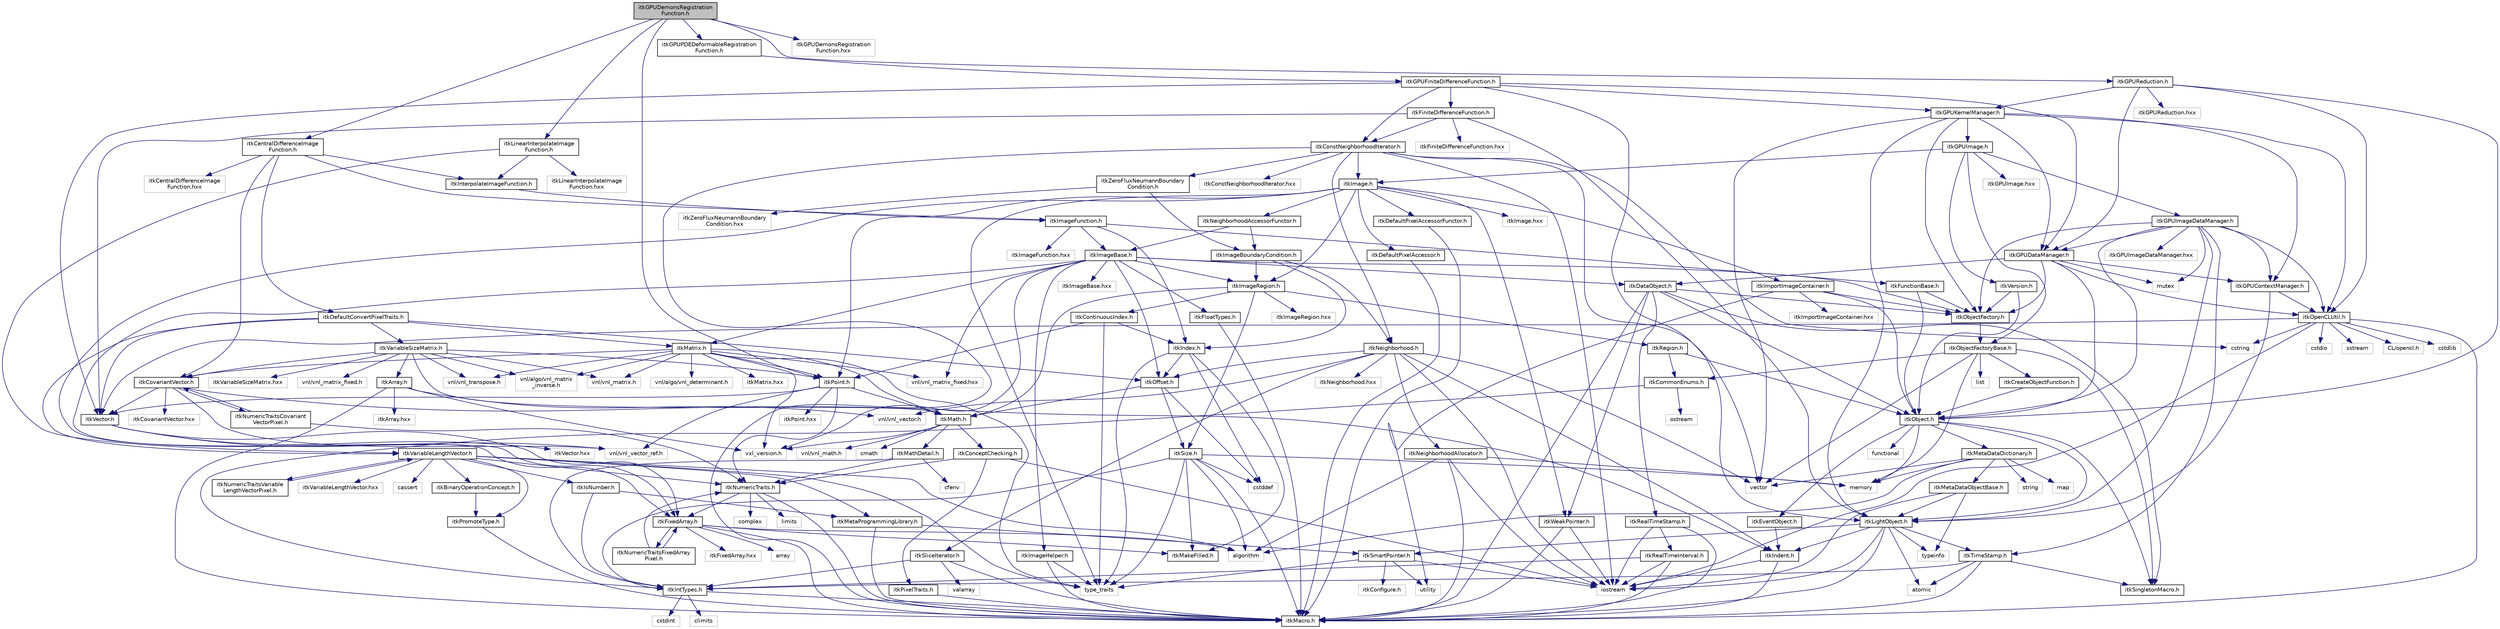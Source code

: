 digraph "itkGPUDemonsRegistrationFunction.h"
{
 // LATEX_PDF_SIZE
  edge [fontname="Helvetica",fontsize="10",labelfontname="Helvetica",labelfontsize="10"];
  node [fontname="Helvetica",fontsize="10",shape=record];
  Node1 [label="itkGPUDemonsRegistration\lFunction.h",height=0.2,width=0.4,color="black", fillcolor="grey75", style="filled", fontcolor="black",tooltip=" "];
  Node1 -> Node2 [color="midnightblue",fontsize="10",style="solid",fontname="Helvetica"];
  Node2 [label="itkGPUPDEDeformableRegistration\lFunction.h",height=0.2,width=0.4,color="black", fillcolor="white", style="filled",URL="$itkGPUPDEDeformableRegistrationFunction_8h.html",tooltip=" "];
  Node2 -> Node3 [color="midnightblue",fontsize="10",style="solid",fontname="Helvetica"];
  Node3 [label="itkGPUFiniteDifferenceFunction.h",height=0.2,width=0.4,color="black", fillcolor="white", style="filled",URL="$itkGPUFiniteDifferenceFunction_8h.html",tooltip=" "];
  Node3 -> Node4 [color="midnightblue",fontsize="10",style="solid",fontname="Helvetica"];
  Node4 [label="itkFiniteDifferenceFunction.h",height=0.2,width=0.4,color="black", fillcolor="white", style="filled",URL="$itkFiniteDifferenceFunction_8h.html",tooltip=" "];
  Node4 -> Node5 [color="midnightblue",fontsize="10",style="solid",fontname="Helvetica"];
  Node5 [label="itkLightObject.h",height=0.2,width=0.4,color="black", fillcolor="white", style="filled",URL="$itkLightObject_8h.html",tooltip=" "];
  Node5 -> Node6 [color="midnightblue",fontsize="10",style="solid",fontname="Helvetica"];
  Node6 [label="itkMacro.h",height=0.2,width=0.4,color="black", fillcolor="white", style="filled",URL="$itkMacro_8h.html",tooltip=" "];
  Node5 -> Node7 [color="midnightblue",fontsize="10",style="solid",fontname="Helvetica"];
  Node7 [label="itkSmartPointer.h",height=0.2,width=0.4,color="black", fillcolor="white", style="filled",URL="$itkSmartPointer_8h.html",tooltip=" "];
  Node7 -> Node8 [color="midnightblue",fontsize="10",style="solid",fontname="Helvetica"];
  Node8 [label="iostream",height=0.2,width=0.4,color="grey75", fillcolor="white", style="filled",tooltip=" "];
  Node7 -> Node9 [color="midnightblue",fontsize="10",style="solid",fontname="Helvetica"];
  Node9 [label="utility",height=0.2,width=0.4,color="grey75", fillcolor="white", style="filled",tooltip=" "];
  Node7 -> Node10 [color="midnightblue",fontsize="10",style="solid",fontname="Helvetica"];
  Node10 [label="type_traits",height=0.2,width=0.4,color="grey75", fillcolor="white", style="filled",tooltip=" "];
  Node7 -> Node11 [color="midnightblue",fontsize="10",style="solid",fontname="Helvetica"];
  Node11 [label="itkConfigure.h",height=0.2,width=0.4,color="grey75", fillcolor="white", style="filled",tooltip=" "];
  Node5 -> Node12 [color="midnightblue",fontsize="10",style="solid",fontname="Helvetica"];
  Node12 [label="itkTimeStamp.h",height=0.2,width=0.4,color="black", fillcolor="white", style="filled",URL="$itkTimeStamp_8h.html",tooltip=" "];
  Node12 -> Node6 [color="midnightblue",fontsize="10",style="solid",fontname="Helvetica"];
  Node12 -> Node13 [color="midnightblue",fontsize="10",style="solid",fontname="Helvetica"];
  Node13 [label="itkIntTypes.h",height=0.2,width=0.4,color="black", fillcolor="white", style="filled",URL="$itkIntTypes_8h.html",tooltip=" "];
  Node13 -> Node6 [color="midnightblue",fontsize="10",style="solid",fontname="Helvetica"];
  Node13 -> Node14 [color="midnightblue",fontsize="10",style="solid",fontname="Helvetica"];
  Node14 [label="cstdint",height=0.2,width=0.4,color="grey75", fillcolor="white", style="filled",tooltip=" "];
  Node13 -> Node15 [color="midnightblue",fontsize="10",style="solid",fontname="Helvetica"];
  Node15 [label="climits",height=0.2,width=0.4,color="grey75", fillcolor="white", style="filled",tooltip=" "];
  Node12 -> Node16 [color="midnightblue",fontsize="10",style="solid",fontname="Helvetica"];
  Node16 [label="atomic",height=0.2,width=0.4,color="grey75", fillcolor="white", style="filled",tooltip=" "];
  Node12 -> Node17 [color="midnightblue",fontsize="10",style="solid",fontname="Helvetica"];
  Node17 [label="itkSingletonMacro.h",height=0.2,width=0.4,color="black", fillcolor="white", style="filled",URL="$itkSingletonMacro_8h.html",tooltip=" "];
  Node5 -> Node18 [color="midnightblue",fontsize="10",style="solid",fontname="Helvetica"];
  Node18 [label="itkIndent.h",height=0.2,width=0.4,color="black", fillcolor="white", style="filled",URL="$itkIndent_8h.html",tooltip=" "];
  Node18 -> Node6 [color="midnightblue",fontsize="10",style="solid",fontname="Helvetica"];
  Node18 -> Node8 [color="midnightblue",fontsize="10",style="solid",fontname="Helvetica"];
  Node5 -> Node16 [color="midnightblue",fontsize="10",style="solid",fontname="Helvetica"];
  Node5 -> Node8 [color="midnightblue",fontsize="10",style="solid",fontname="Helvetica"];
  Node5 -> Node19 [color="midnightblue",fontsize="10",style="solid",fontname="Helvetica"];
  Node19 [label="typeinfo",height=0.2,width=0.4,color="grey75", fillcolor="white", style="filled",tooltip=" "];
  Node4 -> Node20 [color="midnightblue",fontsize="10",style="solid",fontname="Helvetica"];
  Node20 [label="itkConstNeighborhoodIterator.h",height=0.2,width=0.4,color="black", fillcolor="white", style="filled",URL="$itkConstNeighborhoodIterator_8h.html",tooltip=" "];
  Node20 -> Node21 [color="midnightblue",fontsize="10",style="solid",fontname="Helvetica"];
  Node21 [label="vector",height=0.2,width=0.4,color="grey75", fillcolor="white", style="filled",tooltip=" "];
  Node20 -> Node22 [color="midnightblue",fontsize="10",style="solid",fontname="Helvetica"];
  Node22 [label="cstring",height=0.2,width=0.4,color="grey75", fillcolor="white", style="filled",tooltip=" "];
  Node20 -> Node8 [color="midnightblue",fontsize="10",style="solid",fontname="Helvetica"];
  Node20 -> Node23 [color="midnightblue",fontsize="10",style="solid",fontname="Helvetica"];
  Node23 [label="itkImage.h",height=0.2,width=0.4,color="black", fillcolor="white", style="filled",URL="$itkImage_8h.html",tooltip=" "];
  Node23 -> Node24 [color="midnightblue",fontsize="10",style="solid",fontname="Helvetica"];
  Node24 [label="itkImageRegion.h",height=0.2,width=0.4,color="black", fillcolor="white", style="filled",URL="$itkImageRegion_8h.html",tooltip=" "];
  Node24 -> Node25 [color="midnightblue",fontsize="10",style="solid",fontname="Helvetica"];
  Node25 [label="itkRegion.h",height=0.2,width=0.4,color="black", fillcolor="white", style="filled",URL="$itkRegion_8h.html",tooltip=" "];
  Node25 -> Node26 [color="midnightblue",fontsize="10",style="solid",fontname="Helvetica"];
  Node26 [label="itkObject.h",height=0.2,width=0.4,color="black", fillcolor="white", style="filled",URL="$itkObject_8h.html",tooltip=" "];
  Node26 -> Node5 [color="midnightblue",fontsize="10",style="solid",fontname="Helvetica"];
  Node26 -> Node27 [color="midnightblue",fontsize="10",style="solid",fontname="Helvetica"];
  Node27 [label="itkEventObject.h",height=0.2,width=0.4,color="black", fillcolor="white", style="filled",URL="$itkEventObject_8h.html",tooltip=" "];
  Node27 -> Node18 [color="midnightblue",fontsize="10",style="solid",fontname="Helvetica"];
  Node26 -> Node28 [color="midnightblue",fontsize="10",style="solid",fontname="Helvetica"];
  Node28 [label="itkMetaDataDictionary.h",height=0.2,width=0.4,color="black", fillcolor="white", style="filled",URL="$itkMetaDataDictionary_8h.html",tooltip=" "];
  Node28 -> Node29 [color="midnightblue",fontsize="10",style="solid",fontname="Helvetica"];
  Node29 [label="itkMetaDataObjectBase.h",height=0.2,width=0.4,color="black", fillcolor="white", style="filled",URL="$itkMetaDataObjectBase_8h.html",tooltip=" "];
  Node29 -> Node5 [color="midnightblue",fontsize="10",style="solid",fontname="Helvetica"];
  Node29 -> Node19 [color="midnightblue",fontsize="10",style="solid",fontname="Helvetica"];
  Node29 -> Node8 [color="midnightblue",fontsize="10",style="solid",fontname="Helvetica"];
  Node28 -> Node30 [color="midnightblue",fontsize="10",style="solid",fontname="Helvetica"];
  Node30 [label="algorithm",height=0.2,width=0.4,color="grey75", fillcolor="white", style="filled",tooltip=" "];
  Node28 -> Node21 [color="midnightblue",fontsize="10",style="solid",fontname="Helvetica"];
  Node28 -> Node31 [color="midnightblue",fontsize="10",style="solid",fontname="Helvetica"];
  Node31 [label="map",height=0.2,width=0.4,color="grey75", fillcolor="white", style="filled",tooltip=" "];
  Node28 -> Node32 [color="midnightblue",fontsize="10",style="solid",fontname="Helvetica"];
  Node32 [label="string",height=0.2,width=0.4,color="grey75", fillcolor="white", style="filled",tooltip=" "];
  Node28 -> Node33 [color="midnightblue",fontsize="10",style="solid",fontname="Helvetica"];
  Node33 [label="memory",height=0.2,width=0.4,color="grey75", fillcolor="white", style="filled",tooltip=" "];
  Node26 -> Node17 [color="midnightblue",fontsize="10",style="solid",fontname="Helvetica"];
  Node26 -> Node34 [color="midnightblue",fontsize="10",style="solid",fontname="Helvetica"];
  Node34 [label="functional",height=0.2,width=0.4,color="grey75", fillcolor="white", style="filled",tooltip=" "];
  Node26 -> Node33 [color="midnightblue",fontsize="10",style="solid",fontname="Helvetica"];
  Node25 -> Node35 [color="midnightblue",fontsize="10",style="solid",fontname="Helvetica"];
  Node35 [label="itkCommonEnums.h",height=0.2,width=0.4,color="black", fillcolor="white", style="filled",URL="$itkCommonEnums_8h.html",tooltip=" "];
  Node35 -> Node13 [color="midnightblue",fontsize="10",style="solid",fontname="Helvetica"];
  Node35 -> Node36 [color="midnightblue",fontsize="10",style="solid",fontname="Helvetica"];
  Node36 [label="ostream",height=0.2,width=0.4,color="grey75", fillcolor="white", style="filled",tooltip=" "];
  Node24 -> Node37 [color="midnightblue",fontsize="10",style="solid",fontname="Helvetica"];
  Node37 [label="itkSize.h",height=0.2,width=0.4,color="black", fillcolor="white", style="filled",URL="$itkSize_8h.html",tooltip=" "];
  Node37 -> Node13 [color="midnightblue",fontsize="10",style="solid",fontname="Helvetica"];
  Node37 -> Node6 [color="midnightblue",fontsize="10",style="solid",fontname="Helvetica"];
  Node37 -> Node38 [color="midnightblue",fontsize="10",style="solid",fontname="Helvetica"];
  Node38 [label="itkMakeFilled.h",height=0.2,width=0.4,color="black", fillcolor="white", style="filled",URL="$itkMakeFilled_8h.html",tooltip=" "];
  Node37 -> Node30 [color="midnightblue",fontsize="10",style="solid",fontname="Helvetica"];
  Node37 -> Node39 [color="midnightblue",fontsize="10",style="solid",fontname="Helvetica"];
  Node39 [label="cstddef",height=0.2,width=0.4,color="grey75", fillcolor="white", style="filled",tooltip=" "];
  Node37 -> Node10 [color="midnightblue",fontsize="10",style="solid",fontname="Helvetica"];
  Node37 -> Node33 [color="midnightblue",fontsize="10",style="solid",fontname="Helvetica"];
  Node24 -> Node40 [color="midnightblue",fontsize="10",style="solid",fontname="Helvetica"];
  Node40 [label="itkContinuousIndex.h",height=0.2,width=0.4,color="black", fillcolor="white", style="filled",URL="$itkContinuousIndex_8h.html",tooltip=" "];
  Node40 -> Node41 [color="midnightblue",fontsize="10",style="solid",fontname="Helvetica"];
  Node41 [label="itkPoint.h",height=0.2,width=0.4,color="black", fillcolor="white", style="filled",URL="$itkPoint_8h.html",tooltip=" "];
  Node41 -> Node42 [color="midnightblue",fontsize="10",style="solid",fontname="Helvetica"];
  Node42 [label="itkNumericTraits.h",height=0.2,width=0.4,color="black", fillcolor="white", style="filled",URL="$itkNumericTraits_8h.html",tooltip=" "];
  Node42 -> Node6 [color="midnightblue",fontsize="10",style="solid",fontname="Helvetica"];
  Node42 -> Node43 [color="midnightblue",fontsize="10",style="solid",fontname="Helvetica"];
  Node43 [label="limits",height=0.2,width=0.4,color="grey75", fillcolor="white", style="filled",tooltip=" "];
  Node42 -> Node44 [color="midnightblue",fontsize="10",style="solid",fontname="Helvetica"];
  Node44 [label="complex",height=0.2,width=0.4,color="grey75", fillcolor="white", style="filled",tooltip=" "];
  Node42 -> Node45 [color="midnightblue",fontsize="10",style="solid",fontname="Helvetica"];
  Node45 [label="itkFixedArray.h",height=0.2,width=0.4,color="black", fillcolor="white", style="filled",URL="$itkFixedArray_8h.html",tooltip=" "];
  Node45 -> Node6 [color="midnightblue",fontsize="10",style="solid",fontname="Helvetica"];
  Node45 -> Node38 [color="midnightblue",fontsize="10",style="solid",fontname="Helvetica"];
  Node45 -> Node30 [color="midnightblue",fontsize="10",style="solid",fontname="Helvetica"];
  Node45 -> Node46 [color="midnightblue",fontsize="10",style="solid",fontname="Helvetica"];
  Node46 [label="array",height=0.2,width=0.4,color="grey75", fillcolor="white", style="filled",tooltip=" "];
  Node45 -> Node47 [color="midnightblue",fontsize="10",style="solid",fontname="Helvetica"];
  Node47 [label="itkFixedArray.hxx",height=0.2,width=0.4,color="grey75", fillcolor="white", style="filled",tooltip=" "];
  Node45 -> Node48 [color="midnightblue",fontsize="10",style="solid",fontname="Helvetica"];
  Node48 [label="itkNumericTraitsFixedArray\lPixel.h",height=0.2,width=0.4,color="black", fillcolor="white", style="filled",URL="$itkNumericTraitsFixedArrayPixel_8h.html",tooltip=" "];
  Node48 -> Node42 [color="midnightblue",fontsize="10",style="solid",fontname="Helvetica"];
  Node48 -> Node45 [color="midnightblue",fontsize="10",style="solid",fontname="Helvetica"];
  Node41 -> Node49 [color="midnightblue",fontsize="10",style="solid",fontname="Helvetica"];
  Node49 [label="itkVector.h",height=0.2,width=0.4,color="black", fillcolor="white", style="filled",URL="$itkVector_8h.html",tooltip=" "];
  Node49 -> Node45 [color="midnightblue",fontsize="10",style="solid",fontname="Helvetica"];
  Node49 -> Node50 [color="midnightblue",fontsize="10",style="solid",fontname="Helvetica"];
  Node50 [label="vnl/vnl_vector_ref.h",height=0.2,width=0.4,color="grey75", fillcolor="white", style="filled",tooltip=" "];
  Node49 -> Node51 [color="midnightblue",fontsize="10",style="solid",fontname="Helvetica"];
  Node51 [label="itkVector.hxx",height=0.2,width=0.4,color="grey75", fillcolor="white", style="filled",tooltip=" "];
  Node41 -> Node50 [color="midnightblue",fontsize="10",style="solid",fontname="Helvetica"];
  Node41 -> Node52 [color="midnightblue",fontsize="10",style="solid",fontname="Helvetica"];
  Node52 [label="itkMath.h",height=0.2,width=0.4,color="black", fillcolor="white", style="filled",URL="$itkMath_8h.html",tooltip=" "];
  Node52 -> Node53 [color="midnightblue",fontsize="10",style="solid",fontname="Helvetica"];
  Node53 [label="cmath",height=0.2,width=0.4,color="grey75", fillcolor="white", style="filled",tooltip=" "];
  Node52 -> Node54 [color="midnightblue",fontsize="10",style="solid",fontname="Helvetica"];
  Node54 [label="itkMathDetail.h",height=0.2,width=0.4,color="black", fillcolor="white", style="filled",URL="$itkMathDetail_8h.html",tooltip=" "];
  Node54 -> Node13 [color="midnightblue",fontsize="10",style="solid",fontname="Helvetica"];
  Node54 -> Node42 [color="midnightblue",fontsize="10",style="solid",fontname="Helvetica"];
  Node54 -> Node55 [color="midnightblue",fontsize="10",style="solid",fontname="Helvetica"];
  Node55 [label="cfenv",height=0.2,width=0.4,color="grey75", fillcolor="white", style="filled",tooltip=" "];
  Node52 -> Node56 [color="midnightblue",fontsize="10",style="solid",fontname="Helvetica"];
  Node56 [label="itkConceptChecking.h",height=0.2,width=0.4,color="black", fillcolor="white", style="filled",URL="$itkConceptChecking_8h.html",tooltip=" "];
  Node56 -> Node57 [color="midnightblue",fontsize="10",style="solid",fontname="Helvetica"];
  Node57 [label="itkPixelTraits.h",height=0.2,width=0.4,color="black", fillcolor="white", style="filled",URL="$itkPixelTraits_8h.html",tooltip=" "];
  Node57 -> Node6 [color="midnightblue",fontsize="10",style="solid",fontname="Helvetica"];
  Node56 -> Node42 [color="midnightblue",fontsize="10",style="solid",fontname="Helvetica"];
  Node56 -> Node8 [color="midnightblue",fontsize="10",style="solid",fontname="Helvetica"];
  Node52 -> Node58 [color="midnightblue",fontsize="10",style="solid",fontname="Helvetica"];
  Node58 [label="vnl/vnl_math.h",height=0.2,width=0.4,color="grey75", fillcolor="white", style="filled",tooltip=" "];
  Node52 -> Node59 [color="midnightblue",fontsize="10",style="solid",fontname="Helvetica"];
  Node59 [label="vxl_version.h",height=0.2,width=0.4,color="grey75", fillcolor="white", style="filled",tooltip=" "];
  Node41 -> Node60 [color="midnightblue",fontsize="10",style="solid",fontname="Helvetica"];
  Node60 [label="itkPoint.hxx",height=0.2,width=0.4,color="grey75", fillcolor="white", style="filled",tooltip=" "];
  Node40 -> Node61 [color="midnightblue",fontsize="10",style="solid",fontname="Helvetica"];
  Node61 [label="itkIndex.h",height=0.2,width=0.4,color="black", fillcolor="white", style="filled",URL="$itkIndex_8h.html",tooltip=" "];
  Node61 -> Node38 [color="midnightblue",fontsize="10",style="solid",fontname="Helvetica"];
  Node61 -> Node62 [color="midnightblue",fontsize="10",style="solid",fontname="Helvetica"];
  Node62 [label="itkOffset.h",height=0.2,width=0.4,color="black", fillcolor="white", style="filled",URL="$itkOffset_8h.html",tooltip=" "];
  Node62 -> Node37 [color="midnightblue",fontsize="10",style="solid",fontname="Helvetica"];
  Node62 -> Node52 [color="midnightblue",fontsize="10",style="solid",fontname="Helvetica"];
  Node62 -> Node39 [color="midnightblue",fontsize="10",style="solid",fontname="Helvetica"];
  Node61 -> Node39 [color="midnightblue",fontsize="10",style="solid",fontname="Helvetica"];
  Node61 -> Node10 [color="midnightblue",fontsize="10",style="solid",fontname="Helvetica"];
  Node40 -> Node10 [color="midnightblue",fontsize="10",style="solid",fontname="Helvetica"];
  Node24 -> Node52 [color="midnightblue",fontsize="10",style="solid",fontname="Helvetica"];
  Node24 -> Node63 [color="midnightblue",fontsize="10",style="solid",fontname="Helvetica"];
  Node63 [label="itkImageRegion.hxx",height=0.2,width=0.4,color="grey75", fillcolor="white", style="filled",tooltip=" "];
  Node23 -> Node64 [color="midnightblue",fontsize="10",style="solid",fontname="Helvetica"];
  Node64 [label="itkImportImageContainer.h",height=0.2,width=0.4,color="black", fillcolor="white", style="filled",URL="$itkImportImageContainer_8h.html",tooltip=" "];
  Node64 -> Node26 [color="midnightblue",fontsize="10",style="solid",fontname="Helvetica"];
  Node64 -> Node65 [color="midnightblue",fontsize="10",style="solid",fontname="Helvetica"];
  Node65 [label="itkObjectFactory.h",height=0.2,width=0.4,color="black", fillcolor="white", style="filled",URL="$itkObjectFactory_8h.html",tooltip=" "];
  Node65 -> Node66 [color="midnightblue",fontsize="10",style="solid",fontname="Helvetica"];
  Node66 [label="itkObjectFactoryBase.h",height=0.2,width=0.4,color="black", fillcolor="white", style="filled",URL="$itkObjectFactoryBase_8h.html",tooltip=" "];
  Node66 -> Node67 [color="midnightblue",fontsize="10",style="solid",fontname="Helvetica"];
  Node67 [label="itkCreateObjectFunction.h",height=0.2,width=0.4,color="black", fillcolor="white", style="filled",URL="$itkCreateObjectFunction_8h.html",tooltip=" "];
  Node67 -> Node26 [color="midnightblue",fontsize="10",style="solid",fontname="Helvetica"];
  Node66 -> Node17 [color="midnightblue",fontsize="10",style="solid",fontname="Helvetica"];
  Node66 -> Node35 [color="midnightblue",fontsize="10",style="solid",fontname="Helvetica"];
  Node66 -> Node68 [color="midnightblue",fontsize="10",style="solid",fontname="Helvetica"];
  Node68 [label="list",height=0.2,width=0.4,color="grey75", fillcolor="white", style="filled",tooltip=" "];
  Node66 -> Node33 [color="midnightblue",fontsize="10",style="solid",fontname="Helvetica"];
  Node66 -> Node21 [color="midnightblue",fontsize="10",style="solid",fontname="Helvetica"];
  Node64 -> Node9 [color="midnightblue",fontsize="10",style="solid",fontname="Helvetica"];
  Node64 -> Node69 [color="midnightblue",fontsize="10",style="solid",fontname="Helvetica"];
  Node69 [label="itkImportImageContainer.hxx",height=0.2,width=0.4,color="grey75", fillcolor="white", style="filled",tooltip=" "];
  Node23 -> Node70 [color="midnightblue",fontsize="10",style="solid",fontname="Helvetica"];
  Node70 [label="itkDefaultPixelAccessor.h",height=0.2,width=0.4,color="black", fillcolor="white", style="filled",URL="$itkDefaultPixelAccessor_8h.html",tooltip=" "];
  Node70 -> Node6 [color="midnightblue",fontsize="10",style="solid",fontname="Helvetica"];
  Node23 -> Node71 [color="midnightblue",fontsize="10",style="solid",fontname="Helvetica"];
  Node71 [label="itkDefaultPixelAccessorFunctor.h",height=0.2,width=0.4,color="black", fillcolor="white", style="filled",URL="$itkDefaultPixelAccessorFunctor_8h.html",tooltip=" "];
  Node71 -> Node6 [color="midnightblue",fontsize="10",style="solid",fontname="Helvetica"];
  Node23 -> Node41 [color="midnightblue",fontsize="10",style="solid",fontname="Helvetica"];
  Node23 -> Node45 [color="midnightblue",fontsize="10",style="solid",fontname="Helvetica"];
  Node23 -> Node72 [color="midnightblue",fontsize="10",style="solid",fontname="Helvetica"];
  Node72 [label="itkWeakPointer.h",height=0.2,width=0.4,color="black", fillcolor="white", style="filled",URL="$itkWeakPointer_8h.html",tooltip=" "];
  Node72 -> Node6 [color="midnightblue",fontsize="10",style="solid",fontname="Helvetica"];
  Node72 -> Node8 [color="midnightblue",fontsize="10",style="solid",fontname="Helvetica"];
  Node23 -> Node73 [color="midnightblue",fontsize="10",style="solid",fontname="Helvetica"];
  Node73 [label="itkNeighborhoodAccessorFunctor.h",height=0.2,width=0.4,color="black", fillcolor="white", style="filled",URL="$itkNeighborhoodAccessorFunctor_8h.html",tooltip=" "];
  Node73 -> Node74 [color="midnightblue",fontsize="10",style="solid",fontname="Helvetica"];
  Node74 [label="itkImageBoundaryCondition.h",height=0.2,width=0.4,color="black", fillcolor="white", style="filled",URL="$itkImageBoundaryCondition_8h.html",tooltip=" "];
  Node74 -> Node61 [color="midnightblue",fontsize="10",style="solid",fontname="Helvetica"];
  Node74 -> Node75 [color="midnightblue",fontsize="10",style="solid",fontname="Helvetica"];
  Node75 [label="itkNeighborhood.h",height=0.2,width=0.4,color="black", fillcolor="white", style="filled",URL="$itkNeighborhood_8h.html",tooltip=" "];
  Node75 -> Node8 [color="midnightblue",fontsize="10",style="solid",fontname="Helvetica"];
  Node75 -> Node76 [color="midnightblue",fontsize="10",style="solid",fontname="Helvetica"];
  Node76 [label="itkNeighborhoodAllocator.h",height=0.2,width=0.4,color="black", fillcolor="white", style="filled",URL="$itkNeighborhoodAllocator_8h.html",tooltip=" "];
  Node76 -> Node30 [color="midnightblue",fontsize="10",style="solid",fontname="Helvetica"];
  Node76 -> Node8 [color="midnightblue",fontsize="10",style="solid",fontname="Helvetica"];
  Node76 -> Node33 [color="midnightblue",fontsize="10",style="solid",fontname="Helvetica"];
  Node76 -> Node6 [color="midnightblue",fontsize="10",style="solid",fontname="Helvetica"];
  Node75 -> Node18 [color="midnightblue",fontsize="10",style="solid",fontname="Helvetica"];
  Node75 -> Node77 [color="midnightblue",fontsize="10",style="solid",fontname="Helvetica"];
  Node77 [label="itkSliceIterator.h",height=0.2,width=0.4,color="black", fillcolor="white", style="filled",URL="$itkSliceIterator_8h.html",tooltip=" "];
  Node77 -> Node6 [color="midnightblue",fontsize="10",style="solid",fontname="Helvetica"];
  Node77 -> Node13 [color="midnightblue",fontsize="10",style="solid",fontname="Helvetica"];
  Node77 -> Node78 [color="midnightblue",fontsize="10",style="solid",fontname="Helvetica"];
  Node78 [label="valarray",height=0.2,width=0.4,color="grey75", fillcolor="white", style="filled",tooltip=" "];
  Node75 -> Node79 [color="midnightblue",fontsize="10",style="solid",fontname="Helvetica"];
  Node79 [label="vnl/vnl_vector.h",height=0.2,width=0.4,color="grey75", fillcolor="white", style="filled",tooltip=" "];
  Node75 -> Node62 [color="midnightblue",fontsize="10",style="solid",fontname="Helvetica"];
  Node75 -> Node21 [color="midnightblue",fontsize="10",style="solid",fontname="Helvetica"];
  Node75 -> Node80 [color="midnightblue",fontsize="10",style="solid",fontname="Helvetica"];
  Node80 [label="itkNeighborhood.hxx",height=0.2,width=0.4,color="grey75", fillcolor="white", style="filled",tooltip=" "];
  Node74 -> Node24 [color="midnightblue",fontsize="10",style="solid",fontname="Helvetica"];
  Node73 -> Node81 [color="midnightblue",fontsize="10",style="solid",fontname="Helvetica"];
  Node81 [label="itkImageBase.h",height=0.2,width=0.4,color="black", fillcolor="white", style="filled",URL="$itkImageBase_8h.html",tooltip=" "];
  Node81 -> Node82 [color="midnightblue",fontsize="10",style="solid",fontname="Helvetica"];
  Node82 [label="itkDataObject.h",height=0.2,width=0.4,color="black", fillcolor="white", style="filled",URL="$itkDataObject_8h.html",tooltip=" "];
  Node82 -> Node26 [color="midnightblue",fontsize="10",style="solid",fontname="Helvetica"];
  Node82 -> Node6 [color="midnightblue",fontsize="10",style="solid",fontname="Helvetica"];
  Node82 -> Node17 [color="midnightblue",fontsize="10",style="solid",fontname="Helvetica"];
  Node82 -> Node72 [color="midnightblue",fontsize="10",style="solid",fontname="Helvetica"];
  Node82 -> Node83 [color="midnightblue",fontsize="10",style="solid",fontname="Helvetica"];
  Node83 [label="itkRealTimeStamp.h",height=0.2,width=0.4,color="black", fillcolor="white", style="filled",URL="$itkRealTimeStamp_8h.html",tooltip=" "];
  Node83 -> Node84 [color="midnightblue",fontsize="10",style="solid",fontname="Helvetica"];
  Node84 [label="itkRealTimeInterval.h",height=0.2,width=0.4,color="black", fillcolor="white", style="filled",URL="$itkRealTimeInterval_8h.html",tooltip=" "];
  Node84 -> Node13 [color="midnightblue",fontsize="10",style="solid",fontname="Helvetica"];
  Node84 -> Node6 [color="midnightblue",fontsize="10",style="solid",fontname="Helvetica"];
  Node84 -> Node8 [color="midnightblue",fontsize="10",style="solid",fontname="Helvetica"];
  Node83 -> Node6 [color="midnightblue",fontsize="10",style="solid",fontname="Helvetica"];
  Node83 -> Node8 [color="midnightblue",fontsize="10",style="solid",fontname="Helvetica"];
  Node82 -> Node65 [color="midnightblue",fontsize="10",style="solid",fontname="Helvetica"];
  Node81 -> Node24 [color="midnightblue",fontsize="10",style="solid",fontname="Helvetica"];
  Node81 -> Node85 [color="midnightblue",fontsize="10",style="solid",fontname="Helvetica"];
  Node85 [label="itkMatrix.h",height=0.2,width=0.4,color="black", fillcolor="white", style="filled",URL="$itkMatrix_8h.html",tooltip=" "];
  Node85 -> Node41 [color="midnightblue",fontsize="10",style="solid",fontname="Helvetica"];
  Node85 -> Node86 [color="midnightblue",fontsize="10",style="solid",fontname="Helvetica"];
  Node86 [label="itkCovariantVector.h",height=0.2,width=0.4,color="black", fillcolor="white", style="filled",URL="$itkCovariantVector_8h.html",tooltip=" "];
  Node86 -> Node18 [color="midnightblue",fontsize="10",style="solid",fontname="Helvetica"];
  Node86 -> Node49 [color="midnightblue",fontsize="10",style="solid",fontname="Helvetica"];
  Node86 -> Node50 [color="midnightblue",fontsize="10",style="solid",fontname="Helvetica"];
  Node86 -> Node87 [color="midnightblue",fontsize="10",style="solid",fontname="Helvetica"];
  Node87 [label="itkNumericTraitsCovariant\lVectorPixel.h",height=0.2,width=0.4,color="black", fillcolor="white", style="filled",URL="$itkNumericTraitsCovariantVectorPixel_8h.html",tooltip=" "];
  Node87 -> Node42 [color="midnightblue",fontsize="10",style="solid",fontname="Helvetica"];
  Node87 -> Node86 [color="midnightblue",fontsize="10",style="solid",fontname="Helvetica"];
  Node86 -> Node88 [color="midnightblue",fontsize="10",style="solid",fontname="Helvetica"];
  Node88 [label="itkCovariantVector.hxx",height=0.2,width=0.4,color="grey75", fillcolor="white", style="filled",tooltip=" "];
  Node85 -> Node59 [color="midnightblue",fontsize="10",style="solid",fontname="Helvetica"];
  Node85 -> Node89 [color="midnightblue",fontsize="10",style="solid",fontname="Helvetica"];
  Node89 [label="vnl/vnl_matrix_fixed.hxx",height=0.2,width=0.4,color="grey75", fillcolor="white", style="filled",tooltip=" "];
  Node85 -> Node90 [color="midnightblue",fontsize="10",style="solid",fontname="Helvetica"];
  Node90 [label="vnl/vnl_transpose.h",height=0.2,width=0.4,color="grey75", fillcolor="white", style="filled",tooltip=" "];
  Node85 -> Node91 [color="midnightblue",fontsize="10",style="solid",fontname="Helvetica"];
  Node91 [label="vnl/algo/vnl_matrix\l_inverse.h",height=0.2,width=0.4,color="grey75", fillcolor="white", style="filled",tooltip=" "];
  Node85 -> Node92 [color="midnightblue",fontsize="10",style="solid",fontname="Helvetica"];
  Node92 [label="vnl/vnl_matrix.h",height=0.2,width=0.4,color="grey75", fillcolor="white", style="filled",tooltip=" "];
  Node85 -> Node93 [color="midnightblue",fontsize="10",style="solid",fontname="Helvetica"];
  Node93 [label="vnl/algo/vnl_determinant.h",height=0.2,width=0.4,color="grey75", fillcolor="white", style="filled",tooltip=" "];
  Node85 -> Node52 [color="midnightblue",fontsize="10",style="solid",fontname="Helvetica"];
  Node85 -> Node10 [color="midnightblue",fontsize="10",style="solid",fontname="Helvetica"];
  Node85 -> Node94 [color="midnightblue",fontsize="10",style="solid",fontname="Helvetica"];
  Node94 [label="itkMatrix.hxx",height=0.2,width=0.4,color="grey75", fillcolor="white", style="filled",tooltip=" "];
  Node81 -> Node65 [color="midnightblue",fontsize="10",style="solid",fontname="Helvetica"];
  Node81 -> Node62 [color="midnightblue",fontsize="10",style="solid",fontname="Helvetica"];
  Node81 -> Node45 [color="midnightblue",fontsize="10",style="solid",fontname="Helvetica"];
  Node81 -> Node95 [color="midnightblue",fontsize="10",style="solid",fontname="Helvetica"];
  Node95 [label="itkImageHelper.h",height=0.2,width=0.4,color="black", fillcolor="white", style="filled",URL="$itkImageHelper_8h.html",tooltip=" "];
  Node95 -> Node6 [color="midnightblue",fontsize="10",style="solid",fontname="Helvetica"];
  Node95 -> Node10 [color="midnightblue",fontsize="10",style="solid",fontname="Helvetica"];
  Node81 -> Node96 [color="midnightblue",fontsize="10",style="solid",fontname="Helvetica"];
  Node96 [label="itkFloatTypes.h",height=0.2,width=0.4,color="black", fillcolor="white", style="filled",URL="$itkFloatTypes_8h.html",tooltip=" "];
  Node96 -> Node6 [color="midnightblue",fontsize="10",style="solid",fontname="Helvetica"];
  Node81 -> Node59 [color="midnightblue",fontsize="10",style="solid",fontname="Helvetica"];
  Node81 -> Node89 [color="midnightblue",fontsize="10",style="solid",fontname="Helvetica"];
  Node81 -> Node97 [color="midnightblue",fontsize="10",style="solid",fontname="Helvetica"];
  Node97 [label="itkImageBase.hxx",height=0.2,width=0.4,color="grey75", fillcolor="white", style="filled",tooltip=" "];
  Node23 -> Node10 [color="midnightblue",fontsize="10",style="solid",fontname="Helvetica"];
  Node23 -> Node98 [color="midnightblue",fontsize="10",style="solid",fontname="Helvetica"];
  Node98 [label="itkImage.hxx",height=0.2,width=0.4,color="grey75", fillcolor="white", style="filled",tooltip=" "];
  Node20 -> Node75 [color="midnightblue",fontsize="10",style="solid",fontname="Helvetica"];
  Node20 -> Node6 [color="midnightblue",fontsize="10",style="solid",fontname="Helvetica"];
  Node20 -> Node99 [color="midnightblue",fontsize="10",style="solid",fontname="Helvetica"];
  Node99 [label="itkZeroFluxNeumannBoundary\lCondition.h",height=0.2,width=0.4,color="black", fillcolor="white", style="filled",URL="$itkZeroFluxNeumannBoundaryCondition_8h.html",tooltip=" "];
  Node99 -> Node74 [color="midnightblue",fontsize="10",style="solid",fontname="Helvetica"];
  Node99 -> Node100 [color="midnightblue",fontsize="10",style="solid",fontname="Helvetica"];
  Node100 [label="itkZeroFluxNeumannBoundary\lCondition.hxx",height=0.2,width=0.4,color="grey75", fillcolor="white", style="filled",tooltip=" "];
  Node20 -> Node101 [color="midnightblue",fontsize="10",style="solid",fontname="Helvetica"];
  Node101 [label="itkConstNeighborhoodIterator.hxx",height=0.2,width=0.4,color="grey75", fillcolor="white", style="filled",tooltip=" "];
  Node4 -> Node49 [color="midnightblue",fontsize="10",style="solid",fontname="Helvetica"];
  Node4 -> Node102 [color="midnightblue",fontsize="10",style="solid",fontname="Helvetica"];
  Node102 [label="itkFiniteDifferenceFunction.hxx",height=0.2,width=0.4,color="grey75", fillcolor="white", style="filled",tooltip=" "];
  Node3 -> Node5 [color="midnightblue",fontsize="10",style="solid",fontname="Helvetica"];
  Node3 -> Node20 [color="midnightblue",fontsize="10",style="solid",fontname="Helvetica"];
  Node3 -> Node49 [color="midnightblue",fontsize="10",style="solid",fontname="Helvetica"];
  Node3 -> Node103 [color="midnightblue",fontsize="10",style="solid",fontname="Helvetica"];
  Node103 [label="itkGPUDataManager.h",height=0.2,width=0.4,color="black", fillcolor="white", style="filled",URL="$itkGPUDataManager_8h.html",tooltip=" "];
  Node103 -> Node26 [color="midnightblue",fontsize="10",style="solid",fontname="Helvetica"];
  Node103 -> Node82 [color="midnightblue",fontsize="10",style="solid",fontname="Helvetica"];
  Node103 -> Node65 [color="midnightblue",fontsize="10",style="solid",fontname="Helvetica"];
  Node103 -> Node104 [color="midnightblue",fontsize="10",style="solid",fontname="Helvetica"];
  Node104 [label="itkOpenCLUtil.h",height=0.2,width=0.4,color="black", fillcolor="white", style="filled",URL="$itkOpenCLUtil_8h.html",tooltip=" "];
  Node104 -> Node22 [color="midnightblue",fontsize="10",style="solid",fontname="Helvetica"];
  Node104 -> Node105 [color="midnightblue",fontsize="10",style="solid",fontname="Helvetica"];
  Node105 [label="cstdlib",height=0.2,width=0.4,color="grey75", fillcolor="white", style="filled",tooltip=" "];
  Node104 -> Node106 [color="midnightblue",fontsize="10",style="solid",fontname="Helvetica"];
  Node106 [label="cstdio",height=0.2,width=0.4,color="grey75", fillcolor="white", style="filled",tooltip=" "];
  Node104 -> Node8 [color="midnightblue",fontsize="10",style="solid",fontname="Helvetica"];
  Node104 -> Node107 [color="midnightblue",fontsize="10",style="solid",fontname="Helvetica"];
  Node107 [label="sstream",height=0.2,width=0.4,color="grey75", fillcolor="white", style="filled",tooltip=" "];
  Node104 -> Node49 [color="midnightblue",fontsize="10",style="solid",fontname="Helvetica"];
  Node104 -> Node108 [color="midnightblue",fontsize="10",style="solid",fontname="Helvetica"];
  Node108 [label="CL/opencl.h",height=0.2,width=0.4,color="grey75", fillcolor="white", style="filled",tooltip=" "];
  Node104 -> Node6 [color="midnightblue",fontsize="10",style="solid",fontname="Helvetica"];
  Node103 -> Node109 [color="midnightblue",fontsize="10",style="solid",fontname="Helvetica"];
  Node109 [label="itkGPUContextManager.h",height=0.2,width=0.4,color="black", fillcolor="white", style="filled",URL="$itkGPUContextManager_8h.html",tooltip=" "];
  Node109 -> Node104 [color="midnightblue",fontsize="10",style="solid",fontname="Helvetica"];
  Node109 -> Node5 [color="midnightblue",fontsize="10",style="solid",fontname="Helvetica"];
  Node103 -> Node110 [color="midnightblue",fontsize="10",style="solid",fontname="Helvetica"];
  Node110 [label="mutex",height=0.2,width=0.4,color="grey75", fillcolor="white", style="filled",tooltip=" "];
  Node3 -> Node111 [color="midnightblue",fontsize="10",style="solid",fontname="Helvetica"];
  Node111 [label="itkGPUKernelManager.h",height=0.2,width=0.4,color="black", fillcolor="white", style="filled",URL="$itkGPUKernelManager_8h.html",tooltip=" "];
  Node111 -> Node21 [color="midnightblue",fontsize="10",style="solid",fontname="Helvetica"];
  Node111 -> Node5 [color="midnightblue",fontsize="10",style="solid",fontname="Helvetica"];
  Node111 -> Node65 [color="midnightblue",fontsize="10",style="solid",fontname="Helvetica"];
  Node111 -> Node104 [color="midnightblue",fontsize="10",style="solid",fontname="Helvetica"];
  Node111 -> Node112 [color="midnightblue",fontsize="10",style="solid",fontname="Helvetica"];
  Node112 [label="itkGPUImage.h",height=0.2,width=0.4,color="black", fillcolor="white", style="filled",URL="$itkGPUImage_8h.html",tooltip=" "];
  Node112 -> Node23 [color="midnightblue",fontsize="10",style="solid",fontname="Helvetica"];
  Node112 -> Node113 [color="midnightblue",fontsize="10",style="solid",fontname="Helvetica"];
  Node113 [label="itkGPUImageDataManager.h",height=0.2,width=0.4,color="black", fillcolor="white", style="filled",URL="$itkGPUImageDataManager_8h.html",tooltip=" "];
  Node113 -> Node26 [color="midnightblue",fontsize="10",style="solid",fontname="Helvetica"];
  Node113 -> Node12 [color="midnightblue",fontsize="10",style="solid",fontname="Helvetica"];
  Node113 -> Node5 [color="midnightblue",fontsize="10",style="solid",fontname="Helvetica"];
  Node113 -> Node65 [color="midnightblue",fontsize="10",style="solid",fontname="Helvetica"];
  Node113 -> Node104 [color="midnightblue",fontsize="10",style="solid",fontname="Helvetica"];
  Node113 -> Node103 [color="midnightblue",fontsize="10",style="solid",fontname="Helvetica"];
  Node113 -> Node109 [color="midnightblue",fontsize="10",style="solid",fontname="Helvetica"];
  Node113 -> Node110 [color="midnightblue",fontsize="10",style="solid",fontname="Helvetica"];
  Node113 -> Node114 [color="midnightblue",fontsize="10",style="solid",fontname="Helvetica"];
  Node114 [label="itkGPUImageDataManager.hxx",height=0.2,width=0.4,color="grey75", fillcolor="white", style="filled",tooltip=" "];
  Node112 -> Node115 [color="midnightblue",fontsize="10",style="solid",fontname="Helvetica"];
  Node115 [label="itkVersion.h",height=0.2,width=0.4,color="black", fillcolor="white", style="filled",URL="$itkVersion_8h.html",tooltip=" "];
  Node115 -> Node26 [color="midnightblue",fontsize="10",style="solid",fontname="Helvetica"];
  Node115 -> Node65 [color="midnightblue",fontsize="10",style="solid",fontname="Helvetica"];
  Node112 -> Node66 [color="midnightblue",fontsize="10",style="solid",fontname="Helvetica"];
  Node112 -> Node116 [color="midnightblue",fontsize="10",style="solid",fontname="Helvetica"];
  Node116 [label="itkGPUImage.hxx",height=0.2,width=0.4,color="grey75", fillcolor="white", style="filled",tooltip=" "];
  Node111 -> Node109 [color="midnightblue",fontsize="10",style="solid",fontname="Helvetica"];
  Node111 -> Node103 [color="midnightblue",fontsize="10",style="solid",fontname="Helvetica"];
  Node1 -> Node41 [color="midnightblue",fontsize="10",style="solid",fontname="Helvetica"];
  Node1 -> Node117 [color="midnightblue",fontsize="10",style="solid",fontname="Helvetica"];
  Node117 [label="itkLinearInterpolateImage\lFunction.h",height=0.2,width=0.4,color="black", fillcolor="white", style="filled",URL="$itkLinearInterpolateImageFunction_8h.html",tooltip=" "];
  Node117 -> Node118 [color="midnightblue",fontsize="10",style="solid",fontname="Helvetica"];
  Node118 [label="itkInterpolateImageFunction.h",height=0.2,width=0.4,color="black", fillcolor="white", style="filled",URL="$itkInterpolateImageFunction_8h.html",tooltip=" "];
  Node118 -> Node119 [color="midnightblue",fontsize="10",style="solid",fontname="Helvetica"];
  Node119 [label="itkImageFunction.h",height=0.2,width=0.4,color="black", fillcolor="white", style="filled",URL="$itkImageFunction_8h.html",tooltip=" "];
  Node119 -> Node120 [color="midnightblue",fontsize="10",style="solid",fontname="Helvetica"];
  Node120 [label="itkFunctionBase.h",height=0.2,width=0.4,color="black", fillcolor="white", style="filled",URL="$itkFunctionBase_8h.html",tooltip=" "];
  Node120 -> Node26 [color="midnightblue",fontsize="10",style="solid",fontname="Helvetica"];
  Node120 -> Node65 [color="midnightblue",fontsize="10",style="solid",fontname="Helvetica"];
  Node119 -> Node61 [color="midnightblue",fontsize="10",style="solid",fontname="Helvetica"];
  Node119 -> Node81 [color="midnightblue",fontsize="10",style="solid",fontname="Helvetica"];
  Node119 -> Node121 [color="midnightblue",fontsize="10",style="solid",fontname="Helvetica"];
  Node121 [label="itkImageFunction.hxx",height=0.2,width=0.4,color="grey75", fillcolor="white", style="filled",tooltip=" "];
  Node117 -> Node122 [color="midnightblue",fontsize="10",style="solid",fontname="Helvetica"];
  Node122 [label="itkVariableLengthVector.h",height=0.2,width=0.4,color="black", fillcolor="white", style="filled",URL="$itkVariableLengthVector_8h.html",tooltip=" "];
  Node122 -> Node123 [color="midnightblue",fontsize="10",style="solid",fontname="Helvetica"];
  Node123 [label="cassert",height=0.2,width=0.4,color="grey75", fillcolor="white", style="filled",tooltip=" "];
  Node122 -> Node30 [color="midnightblue",fontsize="10",style="solid",fontname="Helvetica"];
  Node122 -> Node10 [color="midnightblue",fontsize="10",style="solid",fontname="Helvetica"];
  Node122 -> Node42 [color="midnightblue",fontsize="10",style="solid",fontname="Helvetica"];
  Node122 -> Node124 [color="midnightblue",fontsize="10",style="solid",fontname="Helvetica"];
  Node124 [label="itkMetaProgrammingLibrary.h",height=0.2,width=0.4,color="black", fillcolor="white", style="filled",URL="$itkMetaProgrammingLibrary_8h.html",tooltip=" "];
  Node124 -> Node6 [color="midnightblue",fontsize="10",style="solid",fontname="Helvetica"];
  Node124 -> Node7 [color="midnightblue",fontsize="10",style="solid",fontname="Helvetica"];
  Node122 -> Node125 [color="midnightblue",fontsize="10",style="solid",fontname="Helvetica"];
  Node125 [label="itkIsNumber.h",height=0.2,width=0.4,color="black", fillcolor="white", style="filled",URL="$itkIsNumber_8h.html",tooltip=" "];
  Node125 -> Node124 [color="midnightblue",fontsize="10",style="solid",fontname="Helvetica"];
  Node125 -> Node13 [color="midnightblue",fontsize="10",style="solid",fontname="Helvetica"];
  Node122 -> Node126 [color="midnightblue",fontsize="10",style="solid",fontname="Helvetica"];
  Node126 [label="itkPromoteType.h",height=0.2,width=0.4,color="black", fillcolor="white", style="filled",URL="$itkPromoteType_8h.html",tooltip=" "];
  Node126 -> Node6 [color="midnightblue",fontsize="10",style="solid",fontname="Helvetica"];
  Node122 -> Node127 [color="midnightblue",fontsize="10",style="solid",fontname="Helvetica"];
  Node127 [label="itkBinaryOperationConcept.h",height=0.2,width=0.4,color="black", fillcolor="white", style="filled",URL="$itkBinaryOperationConcept_8h.html",tooltip=" "];
  Node127 -> Node126 [color="midnightblue",fontsize="10",style="solid",fontname="Helvetica"];
  Node122 -> Node128 [color="midnightblue",fontsize="10",style="solid",fontname="Helvetica"];
  Node128 [label="itkNumericTraitsVariable\lLengthVectorPixel.h",height=0.2,width=0.4,color="black", fillcolor="white", style="filled",URL="$itkNumericTraitsVariableLengthVectorPixel_8h.html",tooltip=" "];
  Node128 -> Node122 [color="midnightblue",fontsize="10",style="solid",fontname="Helvetica"];
  Node122 -> Node129 [color="midnightblue",fontsize="10",style="solid",fontname="Helvetica"];
  Node129 [label="itkVariableLengthVector.hxx",height=0.2,width=0.4,color="grey75", fillcolor="white", style="filled",tooltip=" "];
  Node117 -> Node130 [color="midnightblue",fontsize="10",style="solid",fontname="Helvetica"];
  Node130 [label="itkLinearInterpolateImage\lFunction.hxx",height=0.2,width=0.4,color="grey75", fillcolor="white", style="filled",tooltip=" "];
  Node1 -> Node131 [color="midnightblue",fontsize="10",style="solid",fontname="Helvetica"];
  Node131 [label="itkCentralDifferenceImage\lFunction.h",height=0.2,width=0.4,color="black", fillcolor="white", style="filled",URL="$itkCentralDifferenceImageFunction_8h.html",tooltip=" "];
  Node131 -> Node119 [color="midnightblue",fontsize="10",style="solid",fontname="Helvetica"];
  Node131 -> Node86 [color="midnightblue",fontsize="10",style="solid",fontname="Helvetica"];
  Node131 -> Node118 [color="midnightblue",fontsize="10",style="solid",fontname="Helvetica"];
  Node131 -> Node132 [color="midnightblue",fontsize="10",style="solid",fontname="Helvetica"];
  Node132 [label="itkDefaultConvertPixelTraits.h",height=0.2,width=0.4,color="black", fillcolor="white", style="filled",URL="$itkDefaultConvertPixelTraits_8h.html",tooltip=" "];
  Node132 -> Node62 [color="midnightblue",fontsize="10",style="solid",fontname="Helvetica"];
  Node132 -> Node49 [color="midnightblue",fontsize="10",style="solid",fontname="Helvetica"];
  Node132 -> Node85 [color="midnightblue",fontsize="10",style="solid",fontname="Helvetica"];
  Node132 -> Node122 [color="midnightblue",fontsize="10",style="solid",fontname="Helvetica"];
  Node132 -> Node133 [color="midnightblue",fontsize="10",style="solid",fontname="Helvetica"];
  Node133 [label="itkVariableSizeMatrix.h",height=0.2,width=0.4,color="black", fillcolor="white", style="filled",URL="$itkVariableSizeMatrix_8h.html",tooltip=" "];
  Node133 -> Node41 [color="midnightblue",fontsize="10",style="solid",fontname="Helvetica"];
  Node133 -> Node86 [color="midnightblue",fontsize="10",style="solid",fontname="Helvetica"];
  Node133 -> Node134 [color="midnightblue",fontsize="10",style="solid",fontname="Helvetica"];
  Node134 [label="vnl/vnl_matrix_fixed.h",height=0.2,width=0.4,color="grey75", fillcolor="white", style="filled",tooltip=" "];
  Node133 -> Node91 [color="midnightblue",fontsize="10",style="solid",fontname="Helvetica"];
  Node133 -> Node90 [color="midnightblue",fontsize="10",style="solid",fontname="Helvetica"];
  Node133 -> Node92 [color="midnightblue",fontsize="10",style="solid",fontname="Helvetica"];
  Node133 -> Node135 [color="midnightblue",fontsize="10",style="solid",fontname="Helvetica"];
  Node135 [label="itkArray.h",height=0.2,width=0.4,color="black", fillcolor="white", style="filled",URL="$itkArray_8h.html",tooltip=" "];
  Node135 -> Node6 [color="midnightblue",fontsize="10",style="solid",fontname="Helvetica"];
  Node135 -> Node59 [color="midnightblue",fontsize="10",style="solid",fontname="Helvetica"];
  Node135 -> Node79 [color="midnightblue",fontsize="10",style="solid",fontname="Helvetica"];
  Node135 -> Node136 [color="midnightblue",fontsize="10",style="solid",fontname="Helvetica"];
  Node136 [label="itkArray.hxx",height=0.2,width=0.4,color="grey75", fillcolor="white", style="filled",tooltip=" "];
  Node133 -> Node52 [color="midnightblue",fontsize="10",style="solid",fontname="Helvetica"];
  Node133 -> Node137 [color="midnightblue",fontsize="10",style="solid",fontname="Helvetica"];
  Node137 [label="itkVariableSizeMatrix.hxx",height=0.2,width=0.4,color="grey75", fillcolor="white", style="filled",tooltip=" "];
  Node131 -> Node138 [color="midnightblue",fontsize="10",style="solid",fontname="Helvetica"];
  Node138 [label="itkCentralDifferenceImage\lFunction.hxx",height=0.2,width=0.4,color="grey75", fillcolor="white", style="filled",tooltip=" "];
  Node1 -> Node139 [color="midnightblue",fontsize="10",style="solid",fontname="Helvetica"];
  Node139 [label="itkGPUReduction.h",height=0.2,width=0.4,color="black", fillcolor="white", style="filled",URL="$itkGPUReduction_8h.html",tooltip=" "];
  Node139 -> Node26 [color="midnightblue",fontsize="10",style="solid",fontname="Helvetica"];
  Node139 -> Node103 [color="midnightblue",fontsize="10",style="solid",fontname="Helvetica"];
  Node139 -> Node111 [color="midnightblue",fontsize="10",style="solid",fontname="Helvetica"];
  Node139 -> Node104 [color="midnightblue",fontsize="10",style="solid",fontname="Helvetica"];
  Node139 -> Node140 [color="midnightblue",fontsize="10",style="solid",fontname="Helvetica"];
  Node140 [label="itkGPUReduction.hxx",height=0.2,width=0.4,color="grey75", fillcolor="white", style="filled",tooltip=" "];
  Node1 -> Node141 [color="midnightblue",fontsize="10",style="solid",fontname="Helvetica"];
  Node141 [label="itkGPUDemonsRegistration\lFunction.hxx",height=0.2,width=0.4,color="grey75", fillcolor="white", style="filled",tooltip=" "];
}

